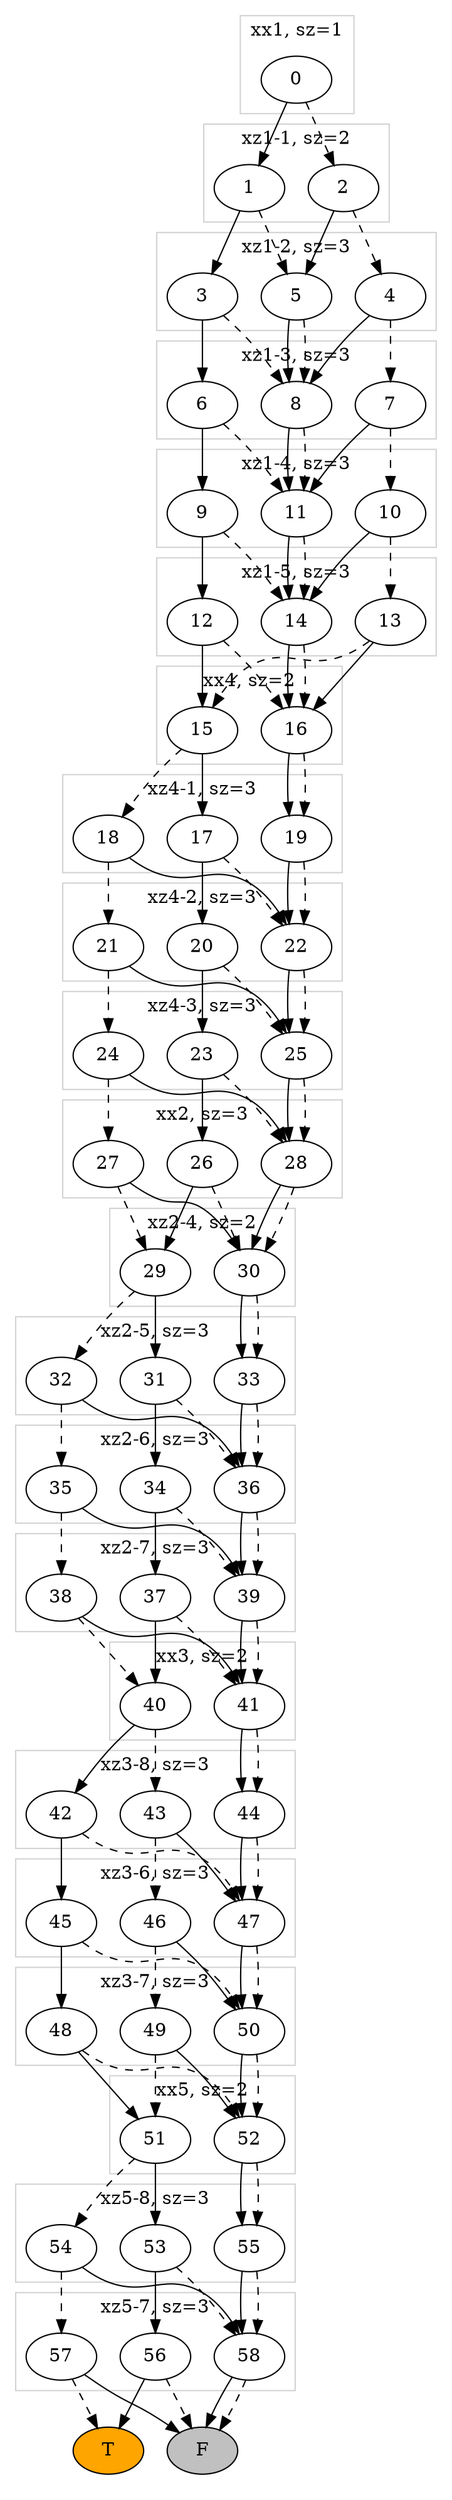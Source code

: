digraph {
	subgraph cluster_0 {
		0
		color=lightgrey label="xx1, sz=1"
	}
	subgraph cluster_1 {
		2
		1
		color=lightgrey label="xz1-1, sz=2"
	}
	subgraph cluster_2 {
		3
		4
		5
		color=lightgrey label="xz1-2, sz=3"
	}
	subgraph cluster_3 {
		7
		6
		8
		color=lightgrey label="xz1-3, sz=3"
	}
	subgraph cluster_4 {
		9
		10
		11
		color=lightgrey label="xz1-4, sz=3"
	}
	subgraph cluster_5 {
		12
		13
		14
		color=lightgrey label="xz1-5, sz=3"
	}
	subgraph cluster_6 {
		16
		15
		color=lightgrey label="xx4, sz=2"
	}
	subgraph cluster_7 {
		19
		17
		18
		color=lightgrey label="xz4-1, sz=3"
	}
	subgraph cluster_8 {
		22
		20
		21
		color=lightgrey label="xz4-2, sz=3"
	}
	subgraph cluster_9 {
		25
		24
		23
		color=lightgrey label="xz4-3, sz=3"
	}
	subgraph cluster_10 {
		28
		26
		27
		color=lightgrey label="xx2, sz=3"
	}
	subgraph cluster_11 {
		29
		30
		color=lightgrey label="xz2-4, sz=2"
	}
	subgraph cluster_12 {
		33
		31
		32
		color=lightgrey label="xz2-5, sz=3"
	}
	subgraph cluster_13 {
		34
		35
		36
		color=lightgrey label="xz2-6, sz=3"
	}
	subgraph cluster_14 {
		39
		37
		38
		color=lightgrey label="xz2-7, sz=3"
	}
	subgraph cluster_15 {
		40
		41
		color=lightgrey label="xx3, sz=2"
	}
	subgraph cluster_16 {
		43
		44
		42
		color=lightgrey label="xz3-8, sz=3"
	}
	subgraph cluster_17 {
		45
		47
		46
		color=lightgrey label="xz3-6, sz=3"
	}
	subgraph cluster_18 {
		48
		49
		50
		color=lightgrey label="xz3-7, sz=3"
	}
	subgraph cluster_19 {
		52
		51
		color=lightgrey label="xx5, sz=2"
	}
	subgraph cluster_20 {
		53
		55
		54
		color=lightgrey label="xz5-8, sz=3"
	}
	subgraph cluster_21 {
		56
		57
		58
		color=lightgrey label="xz5-7, sz=3"
	}
	subgraph cluster_22 {
		-2 [label=F fillcolor=gray style=filled]
		-1 [label=T fillcolor=orange style=filled]
		color=white
	}
	0 -> 1
	0 -> 2 [style=dashed]
	2 -> 5
	2 -> 4 [style=dashed]
	1 -> 3
	1 -> 5 [style=dashed]
	3 -> 6
	3 -> 8 [style=dashed]
	4 -> 8
	4 -> 7 [style=dashed]
	5 -> 8
	5 -> 8 [style=dashed]
	7 -> 11
	7 -> 10 [style=dashed]
	6 -> 9
	6 -> 11 [style=dashed]
	8 -> 11
	8 -> 11 [style=dashed]
	9 -> 12
	9 -> 14 [style=dashed]
	10 -> 14
	10 -> 13 [style=dashed]
	11 -> 14
	11 -> 14 [style=dashed]
	12 -> 15
	12 -> 16 [style=dashed]
	13 -> 16
	13 -> 15 [style=dashed]
	14 -> 16
	14 -> 16 [style=dashed]
	16 -> 19
	16 -> 19 [style=dashed]
	15 -> 17
	15 -> 18 [style=dashed]
	19 -> 22
	19 -> 22 [style=dashed]
	17 -> 20
	17 -> 22 [style=dashed]
	18 -> 22
	18 -> 21 [style=dashed]
	22 -> 25
	22 -> 25 [style=dashed]
	20 -> 23
	20 -> 25 [style=dashed]
	21 -> 25
	21 -> 24 [style=dashed]
	25 -> 28
	25 -> 28 [style=dashed]
	24 -> 28
	24 -> 27 [style=dashed]
	23 -> 26
	23 -> 28 [style=dashed]
	28 -> 30
	28 -> 30 [style=dashed]
	26 -> 29
	26 -> 30 [style=dashed]
	27 -> 30
	27 -> 29 [style=dashed]
	29 -> 31
	29 -> 32 [style=dashed]
	30 -> 33
	30 -> 33 [style=dashed]
	33 -> 36
	33 -> 36 [style=dashed]
	31 -> 34
	31 -> 36 [style=dashed]
	32 -> 36
	32 -> 35 [style=dashed]
	34 -> 37
	34 -> 39 [style=dashed]
	35 -> 39
	35 -> 38 [style=dashed]
	36 -> 39
	36 -> 39 [style=dashed]
	39 -> 41
	39 -> 41 [style=dashed]
	37 -> 40
	37 -> 41 [style=dashed]
	38 -> 41
	38 -> 40 [style=dashed]
	40 -> 42
	40 -> 43 [style=dashed]
	41 -> 44
	41 -> 44 [style=dashed]
	43 -> 47
	43 -> 46 [style=dashed]
	44 -> 47
	44 -> 47 [style=dashed]
	42 -> 45
	42 -> 47 [style=dashed]
	45 -> 48
	45 -> 50 [style=dashed]
	47 -> 50
	47 -> 50 [style=dashed]
	46 -> 50
	46 -> 49 [style=dashed]
	48 -> 51
	48 -> 52 [style=dashed]
	49 -> 52
	49 -> 51 [style=dashed]
	50 -> 52
	50 -> 52 [style=dashed]
	52 -> 55
	52 -> 55 [style=dashed]
	51 -> 53
	51 -> 54 [style=dashed]
	53 -> 56
	53 -> 58 [style=dashed]
	55 -> 58
	55 -> 58 [style=dashed]
	54 -> 58
	54 -> 57 [style=dashed]
	56 -> -1
	56 -> -2 [style=dashed]
	57 -> -2
	57 -> -1 [style=dashed]
	58 -> -2
	58 -> -2 [style=dashed]
}
